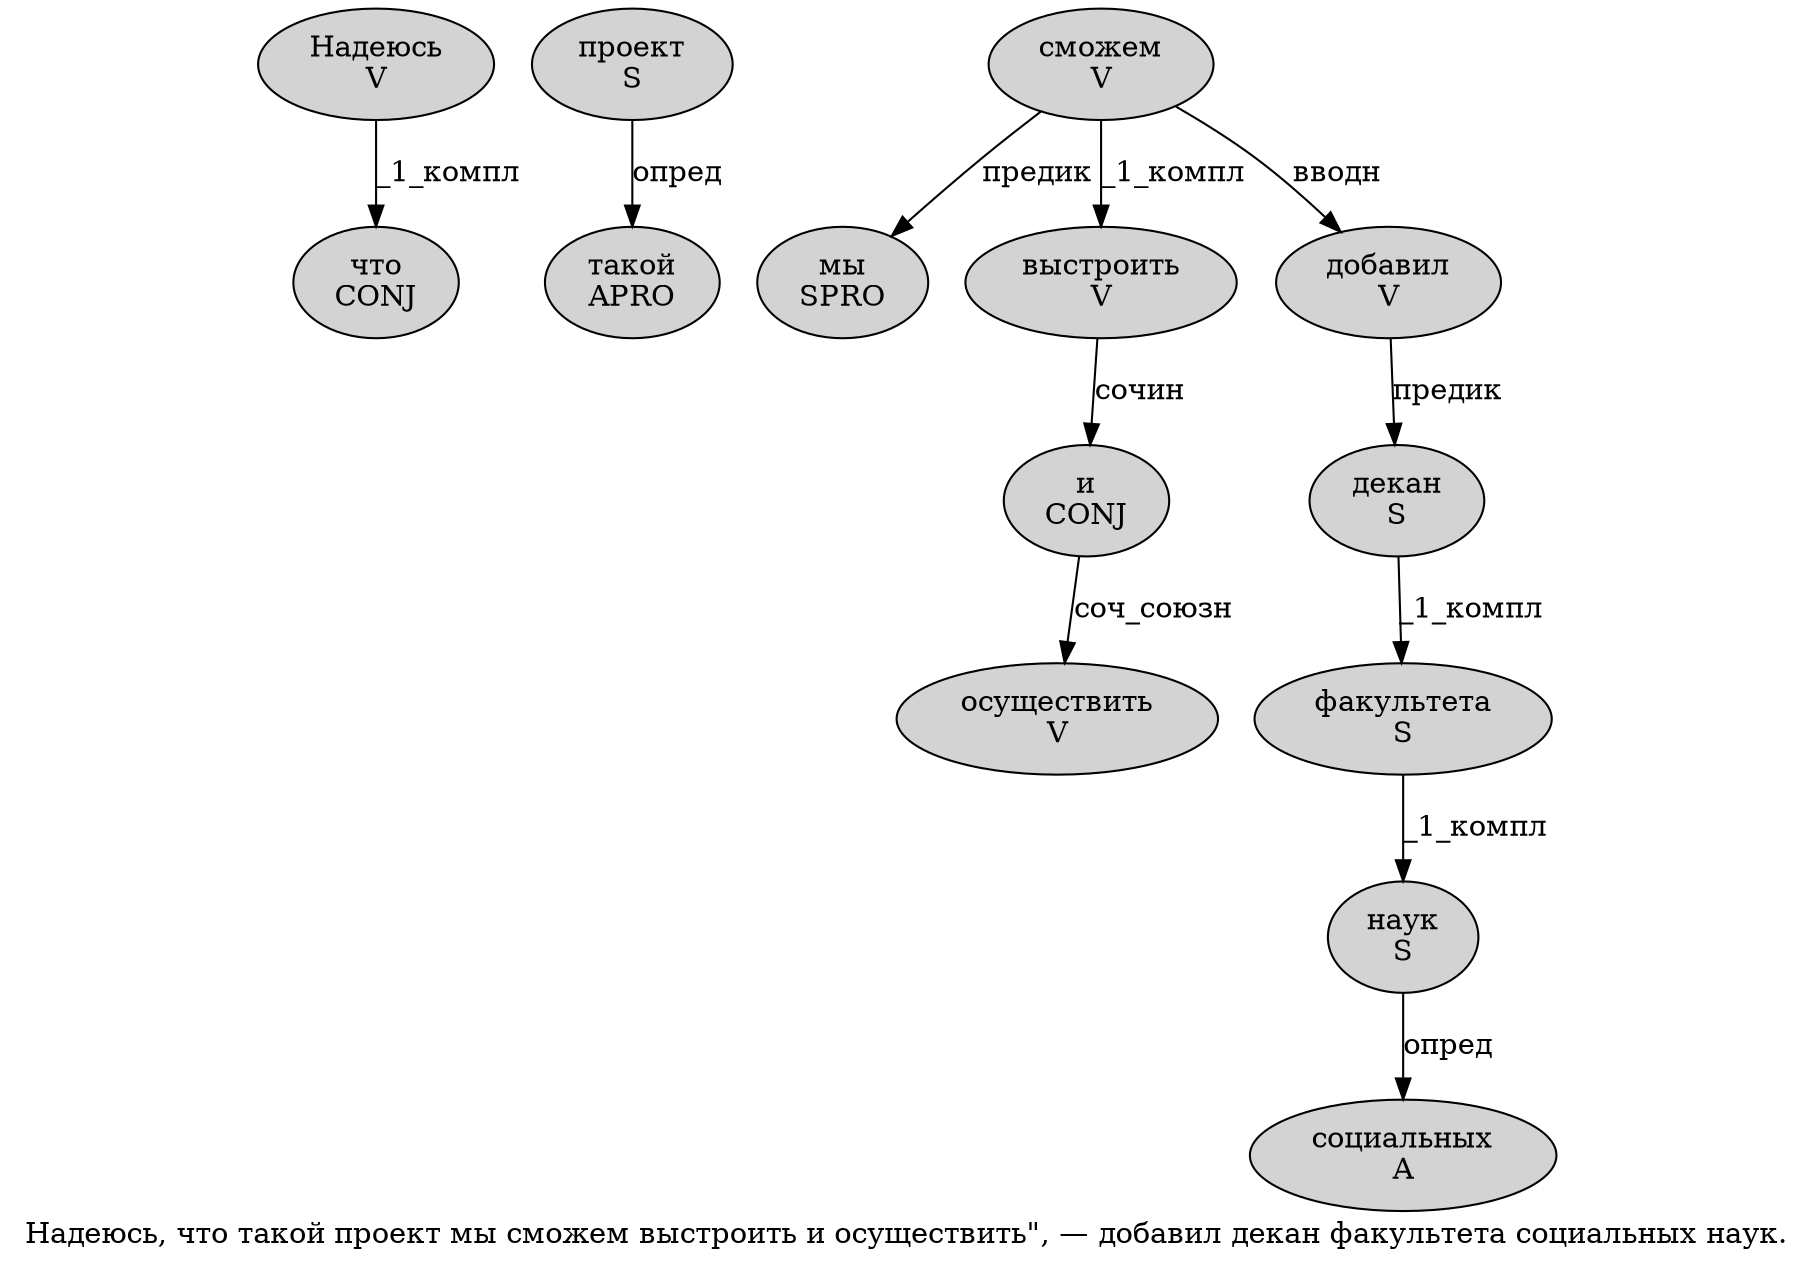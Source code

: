 digraph SENTENCE_170 {
	graph [label="Надеюсь, что такой проект мы сможем выстроить и осуществить\", — добавил декан факультета социальных наук."]
	node [style=filled]
		0 [label="Надеюсь
V" color="" fillcolor=lightgray penwidth=1 shape=ellipse]
		2 [label="что
CONJ" color="" fillcolor=lightgray penwidth=1 shape=ellipse]
		3 [label="такой
APRO" color="" fillcolor=lightgray penwidth=1 shape=ellipse]
		4 [label="проект
S" color="" fillcolor=lightgray penwidth=1 shape=ellipse]
		5 [label="мы
SPRO" color="" fillcolor=lightgray penwidth=1 shape=ellipse]
		6 [label="сможем
V" color="" fillcolor=lightgray penwidth=1 shape=ellipse]
		7 [label="выстроить
V" color="" fillcolor=lightgray penwidth=1 shape=ellipse]
		8 [label="и
CONJ" color="" fillcolor=lightgray penwidth=1 shape=ellipse]
		9 [label="осуществить
V" color="" fillcolor=lightgray penwidth=1 shape=ellipse]
		13 [label="добавил
V" color="" fillcolor=lightgray penwidth=1 shape=ellipse]
		14 [label="декан
S" color="" fillcolor=lightgray penwidth=1 shape=ellipse]
		15 [label="факультета
S" color="" fillcolor=lightgray penwidth=1 shape=ellipse]
		16 [label="социальных
A" color="" fillcolor=lightgray penwidth=1 shape=ellipse]
		17 [label="наук
S" color="" fillcolor=lightgray penwidth=1 shape=ellipse]
			8 -> 9 [label="соч_союзн"]
			7 -> 8 [label="сочин"]
			15 -> 17 [label="_1_компл"]
			14 -> 15 [label="_1_компл"]
			17 -> 16 [label="опред"]
			13 -> 14 [label="предик"]
			0 -> 2 [label="_1_компл"]
			6 -> 5 [label="предик"]
			6 -> 7 [label="_1_компл"]
			6 -> 13 [label="вводн"]
			4 -> 3 [label="опред"]
}